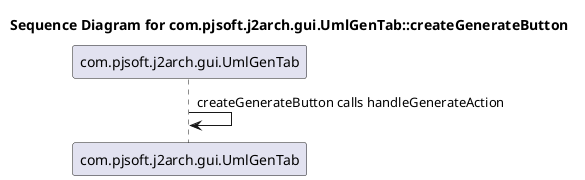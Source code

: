 @startuml
title Sequence Diagram for com.pjsoft.j2arch.gui.UmlGenTab::createGenerateButton
com.pjsoft.j2arch.gui.UmlGenTab -> com.pjsoft.j2arch.gui.UmlGenTab : createGenerateButton calls handleGenerateAction
@enduml